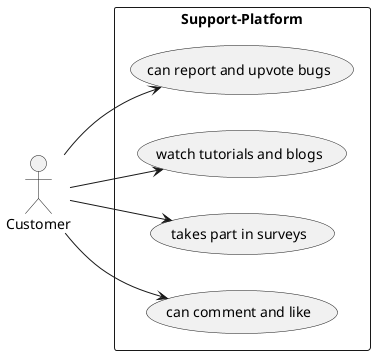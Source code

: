 @startuml
'https://plantuml.com/use-case-diagram

left to right direction
:Customer:

rectangle Support-Platform{
Customer -> (can report and upvote bugs)
 Customer --> (watch tutorials and blogs)
 Customer --> (takes part in surveys)
 Customer --> (can comment and like)
}
@enduml
